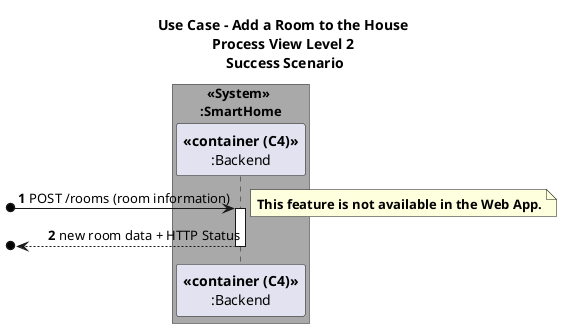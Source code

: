 @startuml

title Use Case - Add a Room to the House\nProcess View Level 2\n Success Scenario
autonumber


!pragma teoz true
box "  <<System>>\n:SmartHome" #DarkGrey

participant "**<<container (C4)>>**\n:Backend" as BE


participant "**<<container (C4)>>**\nBackend" as BE

[o-> BE: POST /rooms (room information)
activate BE
note right
**This feature is not available in the Web App.**
end note
[o<-- BE : new room data + HTTP Status
deactivate BE

end box

@enduml
